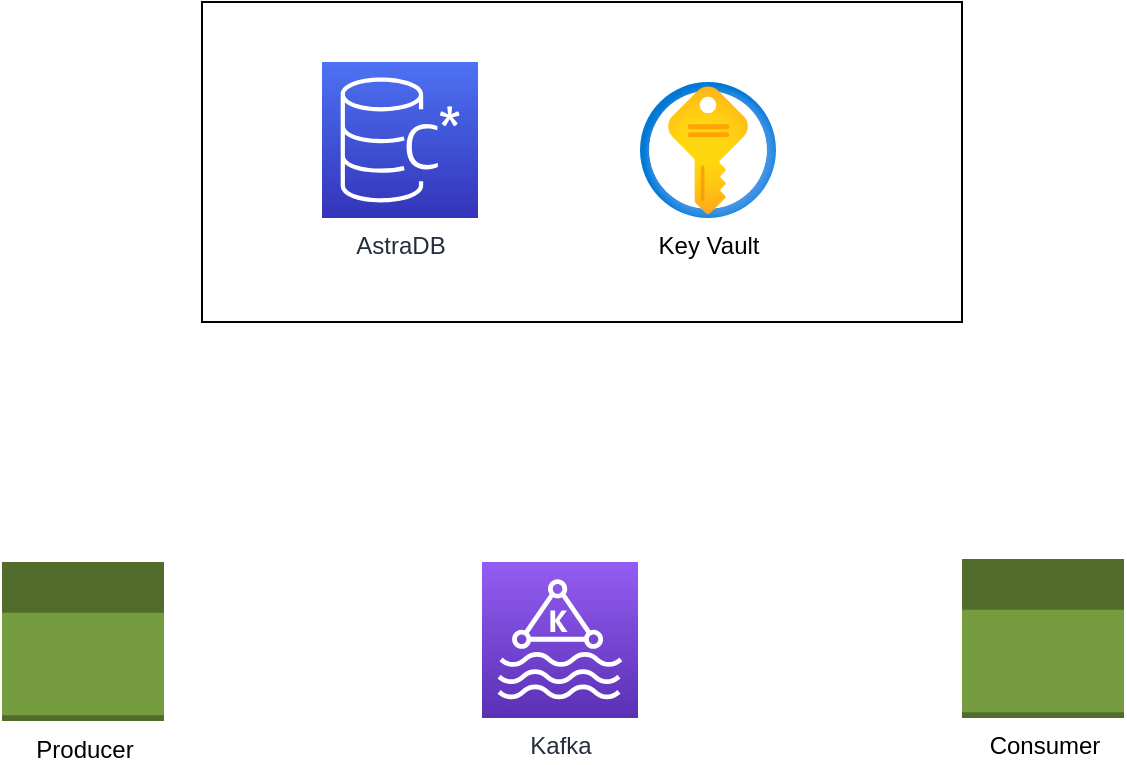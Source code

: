 <mxfile version="21.4.0" type="github">
  <diagram name="Page-1" id="pmoyyD1UTvwdsH77ybAz">
    <mxGraphModel dx="2074" dy="1753" grid="1" gridSize="10" guides="1" tooltips="1" connect="1" arrows="1" fold="1" page="1" pageScale="1" pageWidth="850" pageHeight="1100" math="0" shadow="0">
      <root>
        <mxCell id="0" />
        <mxCell id="1" parent="0" />
        <mxCell id="hNq2I7qgFD3l3yb3QR5O-10" value="" style="rounded=0;whiteSpace=wrap;html=1;" vertex="1" parent="1">
          <mxGeometry x="220" y="-100" width="380" height="160" as="geometry" />
        </mxCell>
        <mxCell id="hNq2I7qgFD3l3yb3QR5O-1" value="Kafka" style="sketch=0;points=[[0,0,0],[0.25,0,0],[0.5,0,0],[0.75,0,0],[1,0,0],[0,1,0],[0.25,1,0],[0.5,1,0],[0.75,1,0],[1,1,0],[0,0.25,0],[0,0.5,0],[0,0.75,0],[1,0.25,0],[1,0.5,0],[1,0.75,0]];outlineConnect=0;fontColor=#232F3E;gradientColor=#945DF2;gradientDirection=north;fillColor=#5A30B5;strokeColor=#ffffff;dashed=0;verticalLabelPosition=bottom;verticalAlign=top;align=center;html=1;fontSize=12;fontStyle=0;aspect=fixed;shape=mxgraph.aws4.resourceIcon;resIcon=mxgraph.aws4.managed_streaming_for_kafka;" vertex="1" parent="1">
          <mxGeometry x="360" y="180" width="78" height="78" as="geometry" />
        </mxCell>
        <mxCell id="hNq2I7qgFD3l3yb3QR5O-2" value="Key Vault" style="image;aspect=fixed;html=1;points=[];align=center;fontSize=12;image=img/lib/azure2/security/Key_Vaults.svg;" vertex="1" parent="1">
          <mxGeometry x="439" y="-60" width="68" height="68" as="geometry" />
        </mxCell>
        <mxCell id="hNq2I7qgFD3l3yb3QR5O-4" value="Consumer" style="outlineConnect=0;dashed=0;verticalLabelPosition=bottom;verticalAlign=top;align=center;html=1;shape=mxgraph.aws3.apps;fillColor=#759C3E;gradientColor=none;" vertex="1" parent="1">
          <mxGeometry x="600" y="178.5" width="81" height="79.5" as="geometry" />
        </mxCell>
        <mxCell id="hNq2I7qgFD3l3yb3QR5O-5" value="Producer" style="outlineConnect=0;dashed=0;verticalLabelPosition=bottom;verticalAlign=top;align=center;html=1;shape=mxgraph.aws3.apps;fillColor=#759C3E;gradientColor=none;" vertex="1" parent="1">
          <mxGeometry x="120" y="180" width="81" height="79.5" as="geometry" />
        </mxCell>
        <mxCell id="hNq2I7qgFD3l3yb3QR5O-6" value="AstraDB" style="sketch=0;points=[[0,0,0],[0.25,0,0],[0.5,0,0],[0.75,0,0],[1,0,0],[0,1,0],[0.25,1,0],[0.5,1,0],[0.75,1,0],[1,1,0],[0,0.25,0],[0,0.5,0],[0,0.75,0],[1,0.25,0],[1,0.5,0],[1,0.75,0]];outlineConnect=0;fontColor=#232F3E;gradientColor=#4D72F3;gradientDirection=north;fillColor=#3334B9;strokeColor=#ffffff;dashed=0;verticalLabelPosition=bottom;verticalAlign=top;align=center;html=1;fontSize=12;fontStyle=0;aspect=fixed;shape=mxgraph.aws4.resourceIcon;resIcon=mxgraph.aws4.managed_apache_cassandra_service;" vertex="1" parent="1">
          <mxGeometry x="280" y="-70" width="78" height="78" as="geometry" />
        </mxCell>
      </root>
    </mxGraphModel>
  </diagram>
</mxfile>
